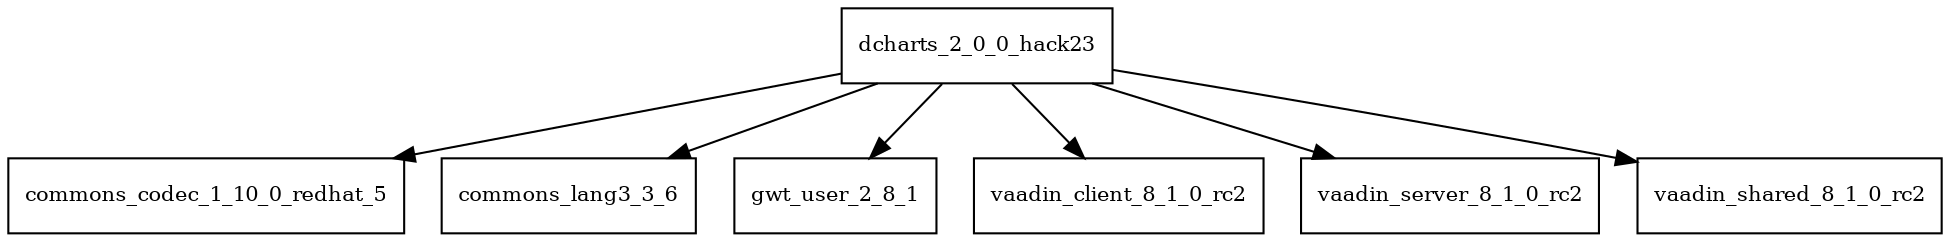 digraph dcharts_2_0_0_hack23_dependencies {
  node [shape = box, fontsize=10.0];
  dcharts_2_0_0_hack23 -> commons_codec_1_10_0_redhat_5;
  dcharts_2_0_0_hack23 -> commons_lang3_3_6;
  dcharts_2_0_0_hack23 -> gwt_user_2_8_1;
  dcharts_2_0_0_hack23 -> vaadin_client_8_1_0_rc2;
  dcharts_2_0_0_hack23 -> vaadin_server_8_1_0_rc2;
  dcharts_2_0_0_hack23 -> vaadin_shared_8_1_0_rc2;
}

